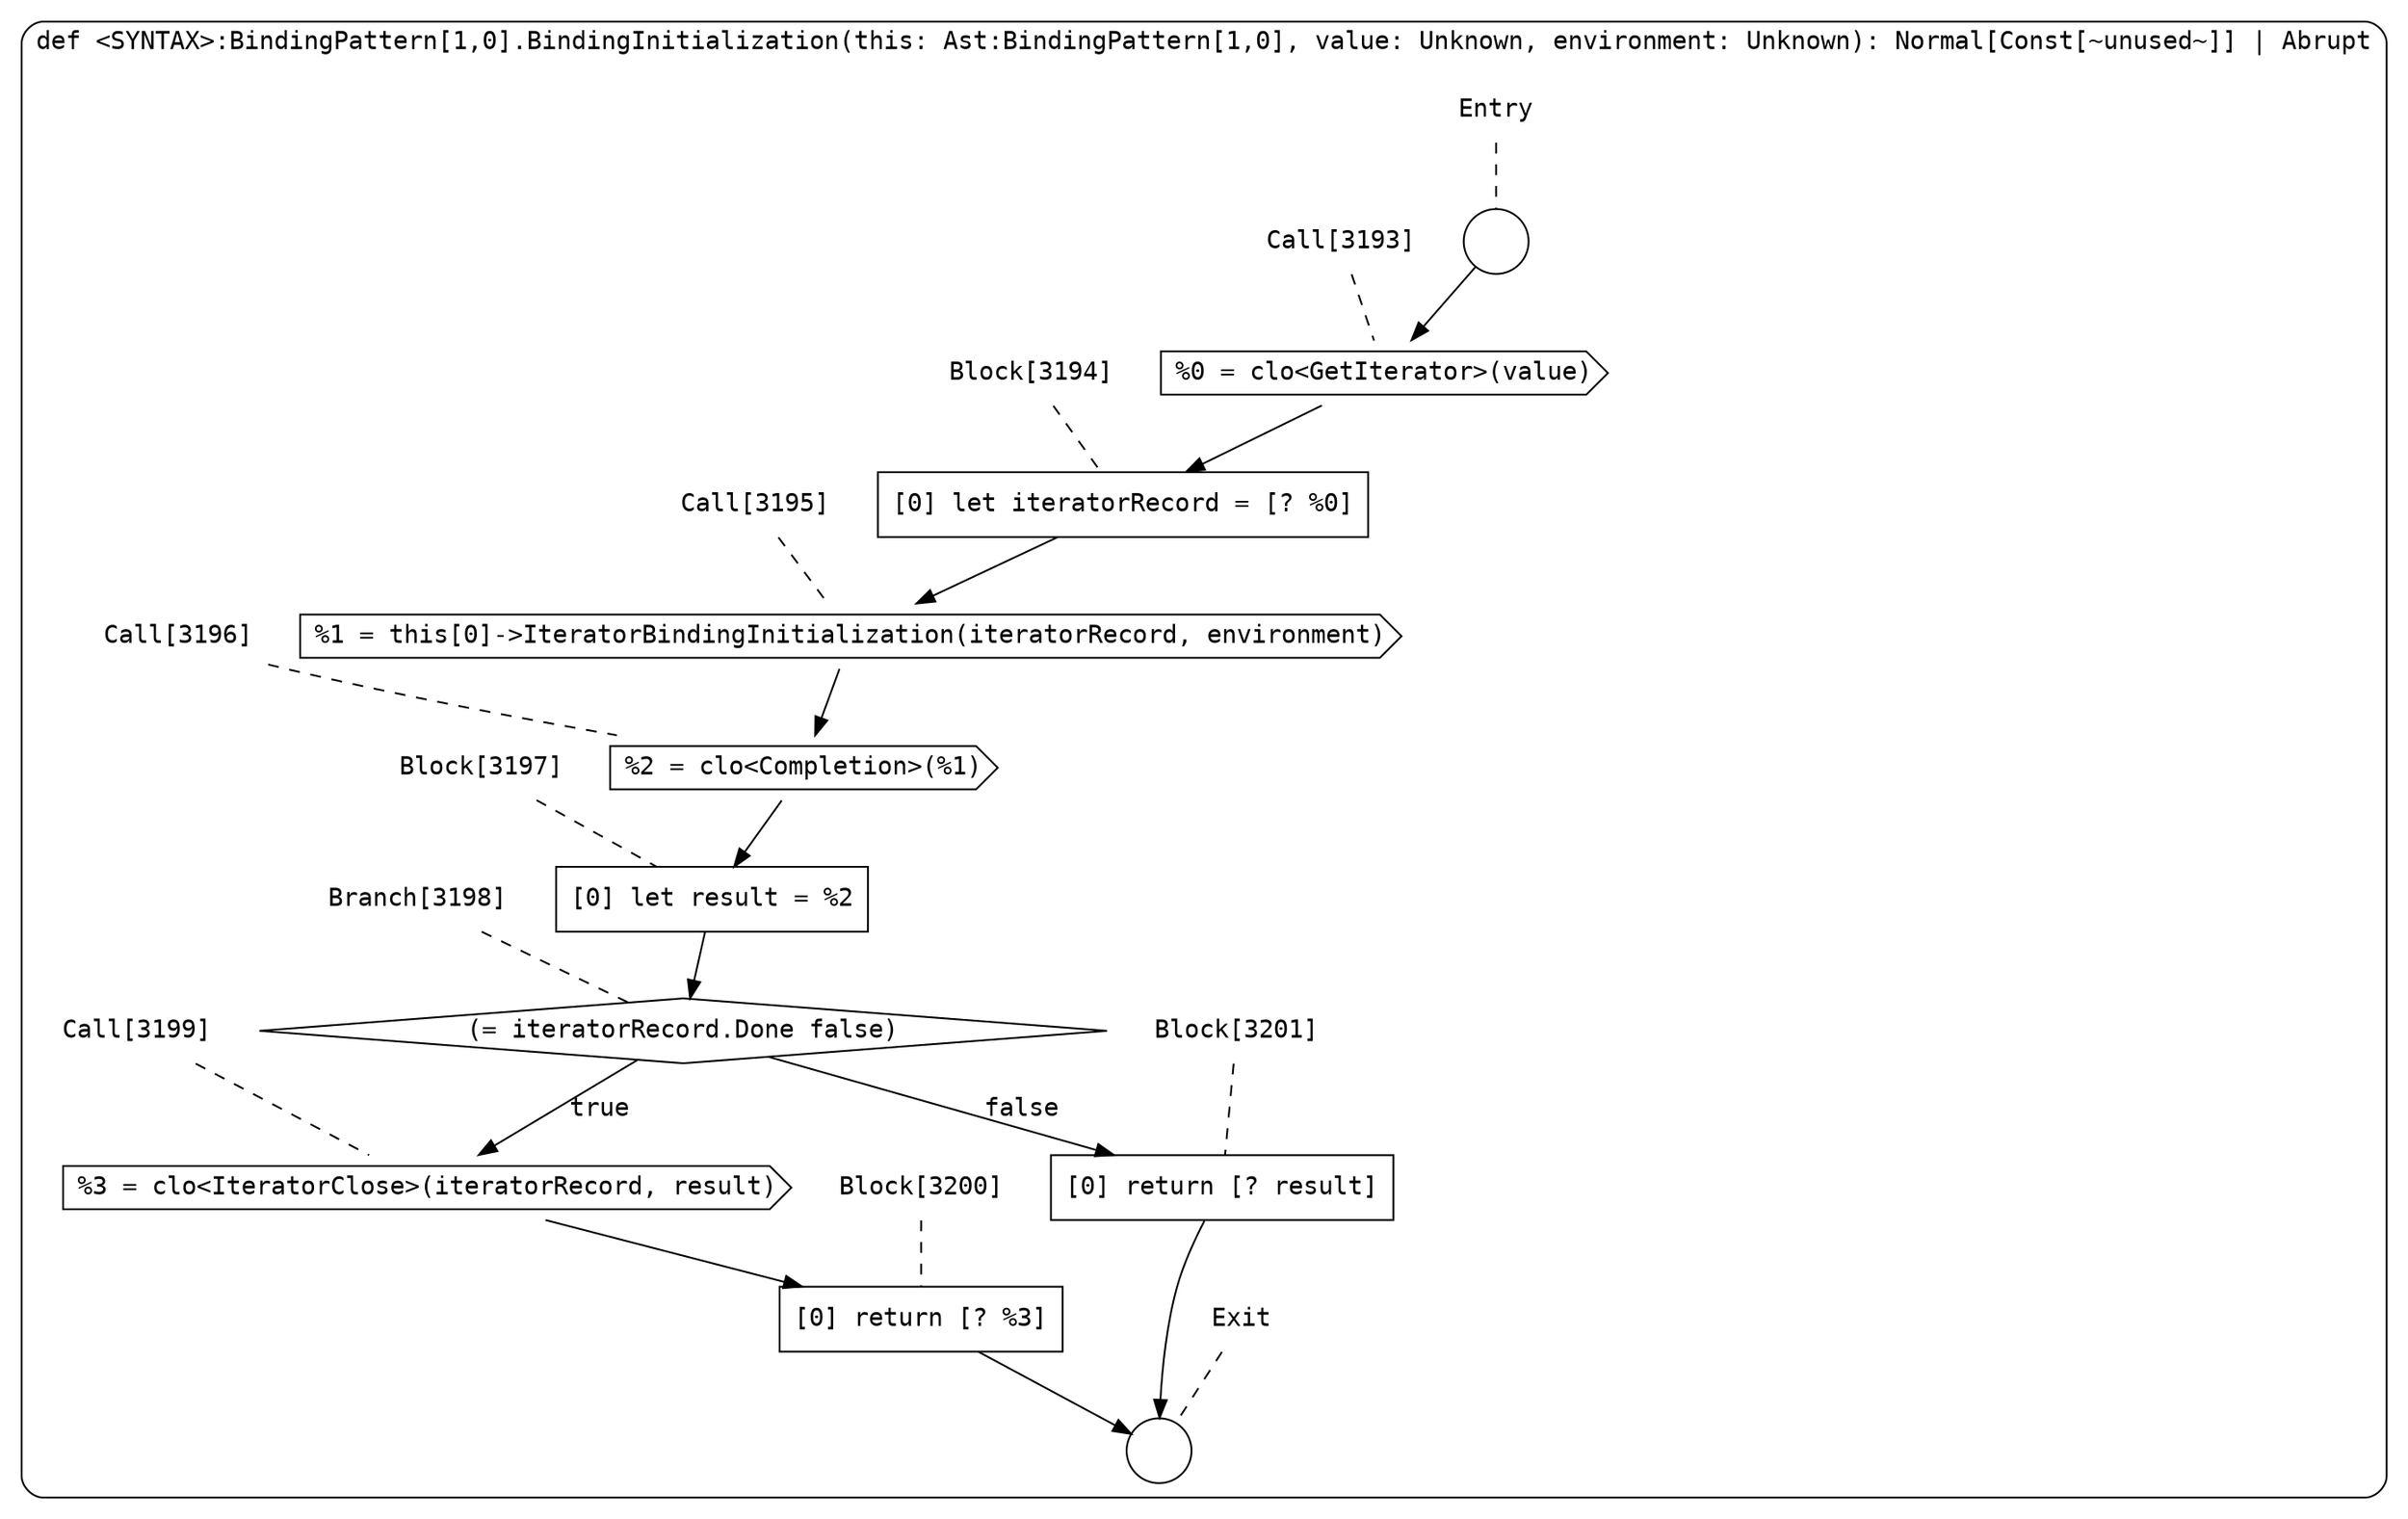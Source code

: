 digraph {
  graph [fontname = "Consolas"]
  node [fontname = "Consolas"]
  edge [fontname = "Consolas"]
  subgraph cluster849 {
    label = "def <SYNTAX>:BindingPattern[1,0].BindingInitialization(this: Ast:BindingPattern[1,0], value: Unknown, environment: Unknown): Normal[Const[~unused~]] | Abrupt"
    style = rounded
    cluster849_entry_name [shape=none, label=<<font color="black">Entry</font>>]
    cluster849_entry_name -> cluster849_entry [arrowhead=none, color="black", style=dashed]
    cluster849_entry [shape=circle label=" " color="black" fillcolor="white" style=filled]
    cluster849_entry -> node3193 [color="black"]
    cluster849_exit_name [shape=none, label=<<font color="black">Exit</font>>]
    cluster849_exit_name -> cluster849_exit [arrowhead=none, color="black", style=dashed]
    cluster849_exit [shape=circle label=" " color="black" fillcolor="white" style=filled]
    node3193_name [shape=none, label=<<font color="black">Call[3193]</font>>]
    node3193_name -> node3193 [arrowhead=none, color="black", style=dashed]
    node3193 [shape=cds, label=<<font color="black">%0 = clo&lt;GetIterator&gt;(value)</font>> color="black" fillcolor="white", style=filled]
    node3193 -> node3194 [color="black"]
    node3194_name [shape=none, label=<<font color="black">Block[3194]</font>>]
    node3194_name -> node3194 [arrowhead=none, color="black", style=dashed]
    node3194 [shape=box, label=<<font color="black">[0] let iteratorRecord = [? %0]<BR ALIGN="LEFT"/></font>> color="black" fillcolor="white", style=filled]
    node3194 -> node3195 [color="black"]
    node3195_name [shape=none, label=<<font color="black">Call[3195]</font>>]
    node3195_name -> node3195 [arrowhead=none, color="black", style=dashed]
    node3195 [shape=cds, label=<<font color="black">%1 = this[0]-&gt;IteratorBindingInitialization(iteratorRecord, environment)</font>> color="black" fillcolor="white", style=filled]
    node3195 -> node3196 [color="black"]
    node3196_name [shape=none, label=<<font color="black">Call[3196]</font>>]
    node3196_name -> node3196 [arrowhead=none, color="black", style=dashed]
    node3196 [shape=cds, label=<<font color="black">%2 = clo&lt;Completion&gt;(%1)</font>> color="black" fillcolor="white", style=filled]
    node3196 -> node3197 [color="black"]
    node3197_name [shape=none, label=<<font color="black">Block[3197]</font>>]
    node3197_name -> node3197 [arrowhead=none, color="black", style=dashed]
    node3197 [shape=box, label=<<font color="black">[0] let result = %2<BR ALIGN="LEFT"/></font>> color="black" fillcolor="white", style=filled]
    node3197 -> node3198 [color="black"]
    node3198_name [shape=none, label=<<font color="black">Branch[3198]</font>>]
    node3198_name -> node3198 [arrowhead=none, color="black", style=dashed]
    node3198 [shape=diamond, label=<<font color="black">(= iteratorRecord.Done false)</font>> color="black" fillcolor="white", style=filled]
    node3198 -> node3199 [label=<<font color="black">true</font>> color="black"]
    node3198 -> node3201 [label=<<font color="black">false</font>> color="black"]
    node3199_name [shape=none, label=<<font color="black">Call[3199]</font>>]
    node3199_name -> node3199 [arrowhead=none, color="black", style=dashed]
    node3199 [shape=cds, label=<<font color="black">%3 = clo&lt;IteratorClose&gt;(iteratorRecord, result)</font>> color="black" fillcolor="white", style=filled]
    node3199 -> node3200 [color="black"]
    node3201_name [shape=none, label=<<font color="black">Block[3201]</font>>]
    node3201_name -> node3201 [arrowhead=none, color="black", style=dashed]
    node3201 [shape=box, label=<<font color="black">[0] return [? result]<BR ALIGN="LEFT"/></font>> color="black" fillcolor="white", style=filled]
    node3201 -> cluster849_exit [color="black"]
    node3200_name [shape=none, label=<<font color="black">Block[3200]</font>>]
    node3200_name -> node3200 [arrowhead=none, color="black", style=dashed]
    node3200 [shape=box, label=<<font color="black">[0] return [? %3]<BR ALIGN="LEFT"/></font>> color="black" fillcolor="white", style=filled]
    node3200 -> cluster849_exit [color="black"]
  }
}